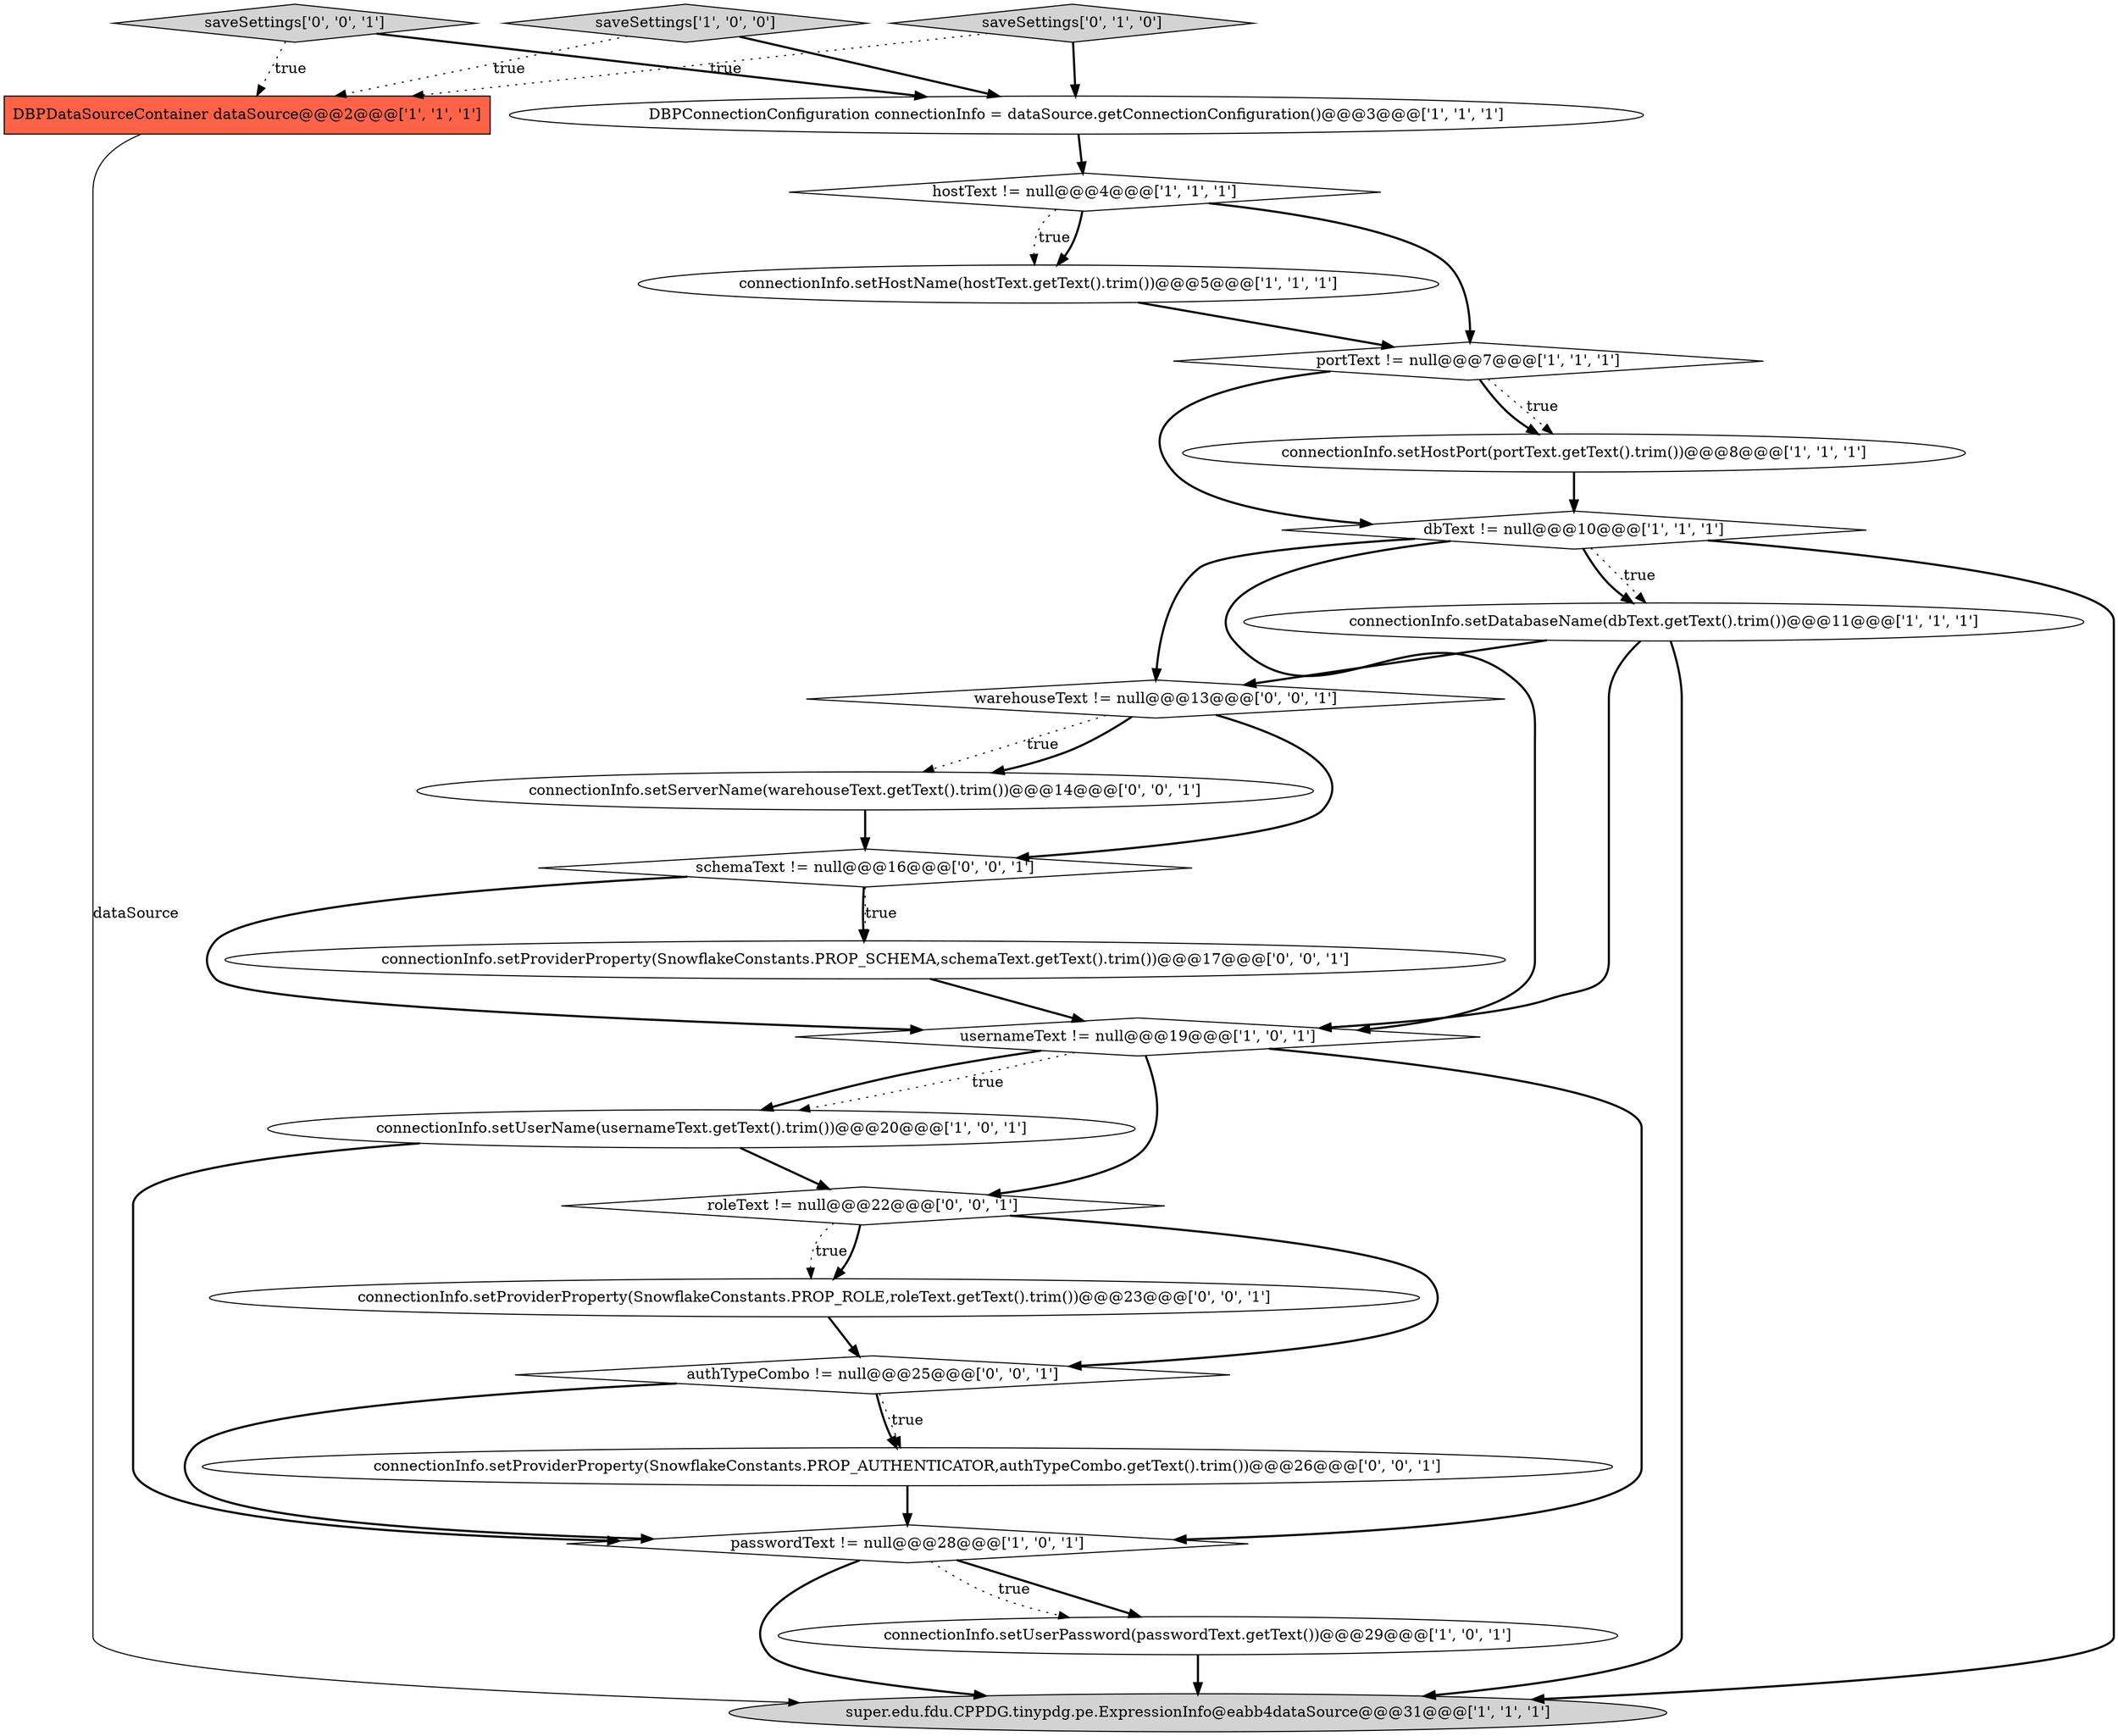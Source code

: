 digraph {
19 [style = filled, label = "connectionInfo.setProviderProperty(SnowflakeConstants.PROP_SCHEMA,schemaText.getText().trim())@@@17@@@['0', '0', '1']", fillcolor = white, shape = ellipse image = "AAA0AAABBB3BBB"];
3 [style = filled, label = "passwordText != null@@@28@@@['1', '0', '1']", fillcolor = white, shape = diamond image = "AAA0AAABBB1BBB"];
22 [style = filled, label = "authTypeCombo != null@@@25@@@['0', '0', '1']", fillcolor = white, shape = diamond image = "AAA0AAABBB3BBB"];
20 [style = filled, label = "connectionInfo.setProviderProperty(SnowflakeConstants.PROP_ROLE,roleText.getText().trim())@@@23@@@['0', '0', '1']", fillcolor = white, shape = ellipse image = "AAA0AAABBB3BBB"];
23 [style = filled, label = "saveSettings['0', '0', '1']", fillcolor = lightgray, shape = diamond image = "AAA0AAABBB3BBB"];
15 [style = filled, label = "schemaText != null@@@16@@@['0', '0', '1']", fillcolor = white, shape = diamond image = "AAA0AAABBB3BBB"];
2 [style = filled, label = "DBPConnectionConfiguration connectionInfo = dataSource.getConnectionConfiguration()@@@3@@@['1', '1', '1']", fillcolor = white, shape = ellipse image = "AAA0AAABBB1BBB"];
7 [style = filled, label = "usernameText != null@@@19@@@['1', '0', '1']", fillcolor = white, shape = diamond image = "AAA0AAABBB1BBB"];
12 [style = filled, label = "connectionInfo.setDatabaseName(dbText.getText().trim())@@@11@@@['1', '1', '1']", fillcolor = white, shape = ellipse image = "AAA0AAABBB1BBB"];
1 [style = filled, label = "connectionInfo.setUserName(usernameText.getText().trim())@@@20@@@['1', '0', '1']", fillcolor = white, shape = ellipse image = "AAA0AAABBB1BBB"];
6 [style = filled, label = "connectionInfo.setUserPassword(passwordText.getText())@@@29@@@['1', '0', '1']", fillcolor = white, shape = ellipse image = "AAA0AAABBB1BBB"];
5 [style = filled, label = "hostText != null@@@4@@@['1', '1', '1']", fillcolor = white, shape = diamond image = "AAA0AAABBB1BBB"];
18 [style = filled, label = "connectionInfo.setServerName(warehouseText.getText().trim())@@@14@@@['0', '0', '1']", fillcolor = white, shape = ellipse image = "AAA0AAABBB3BBB"];
9 [style = filled, label = "saveSettings['1', '0', '0']", fillcolor = lightgray, shape = diamond image = "AAA0AAABBB1BBB"];
17 [style = filled, label = "connectionInfo.setProviderProperty(SnowflakeConstants.PROP_AUTHENTICATOR,authTypeCombo.getText().trim())@@@26@@@['0', '0', '1']", fillcolor = white, shape = ellipse image = "AAA0AAABBB3BBB"];
11 [style = filled, label = "DBPDataSourceContainer dataSource@@@2@@@['1', '1', '1']", fillcolor = tomato, shape = box image = "AAA0AAABBB1BBB"];
14 [style = filled, label = "saveSettings['0', '1', '0']", fillcolor = lightgray, shape = diamond image = "AAA0AAABBB2BBB"];
8 [style = filled, label = "connectionInfo.setHostPort(portText.getText().trim())@@@8@@@['1', '1', '1']", fillcolor = white, shape = ellipse image = "AAA0AAABBB1BBB"];
16 [style = filled, label = "roleText != null@@@22@@@['0', '0', '1']", fillcolor = white, shape = diamond image = "AAA0AAABBB3BBB"];
10 [style = filled, label = "connectionInfo.setHostName(hostText.getText().trim())@@@5@@@['1', '1', '1']", fillcolor = white, shape = ellipse image = "AAA0AAABBB1BBB"];
21 [style = filled, label = "warehouseText != null@@@13@@@['0', '0', '1']", fillcolor = white, shape = diamond image = "AAA0AAABBB3BBB"];
13 [style = filled, label = "portText != null@@@7@@@['1', '1', '1']", fillcolor = white, shape = diamond image = "AAA0AAABBB1BBB"];
4 [style = filled, label = "super.edu.fdu.CPPDG.tinypdg.pe.ExpressionInfo@eabb4dataSource@@@31@@@['1', '1', '1']", fillcolor = lightgray, shape = ellipse image = "AAA0AAABBB1BBB"];
0 [style = filled, label = "dbText != null@@@10@@@['1', '1', '1']", fillcolor = white, shape = diamond image = "AAA0AAABBB1BBB"];
15->19 [style = dotted, label="true"];
12->7 [style = bold, label=""];
23->2 [style = bold, label=""];
16->20 [style = dotted, label="true"];
5->10 [style = dotted, label="true"];
0->4 [style = bold, label=""];
6->4 [style = bold, label=""];
21->15 [style = bold, label=""];
8->0 [style = bold, label=""];
21->18 [style = dotted, label="true"];
13->0 [style = bold, label=""];
0->7 [style = bold, label=""];
2->5 [style = bold, label=""];
22->3 [style = bold, label=""];
12->4 [style = bold, label=""];
7->16 [style = bold, label=""];
9->11 [style = dotted, label="true"];
20->22 [style = bold, label=""];
9->2 [style = bold, label=""];
12->21 [style = bold, label=""];
15->19 [style = bold, label=""];
0->12 [style = dotted, label="true"];
13->8 [style = dotted, label="true"];
7->1 [style = dotted, label="true"];
16->22 [style = bold, label=""];
17->3 [style = bold, label=""];
22->17 [style = bold, label=""];
15->7 [style = bold, label=""];
5->10 [style = bold, label=""];
5->13 [style = bold, label=""];
3->6 [style = bold, label=""];
7->3 [style = bold, label=""];
11->4 [style = solid, label="dataSource"];
1->3 [style = bold, label=""];
10->13 [style = bold, label=""];
0->12 [style = bold, label=""];
21->18 [style = bold, label=""];
3->6 [style = dotted, label="true"];
0->21 [style = bold, label=""];
14->2 [style = bold, label=""];
16->20 [style = bold, label=""];
23->11 [style = dotted, label="true"];
7->1 [style = bold, label=""];
13->8 [style = bold, label=""];
19->7 [style = bold, label=""];
14->11 [style = dotted, label="true"];
1->16 [style = bold, label=""];
22->17 [style = dotted, label="true"];
3->4 [style = bold, label=""];
18->15 [style = bold, label=""];
}
